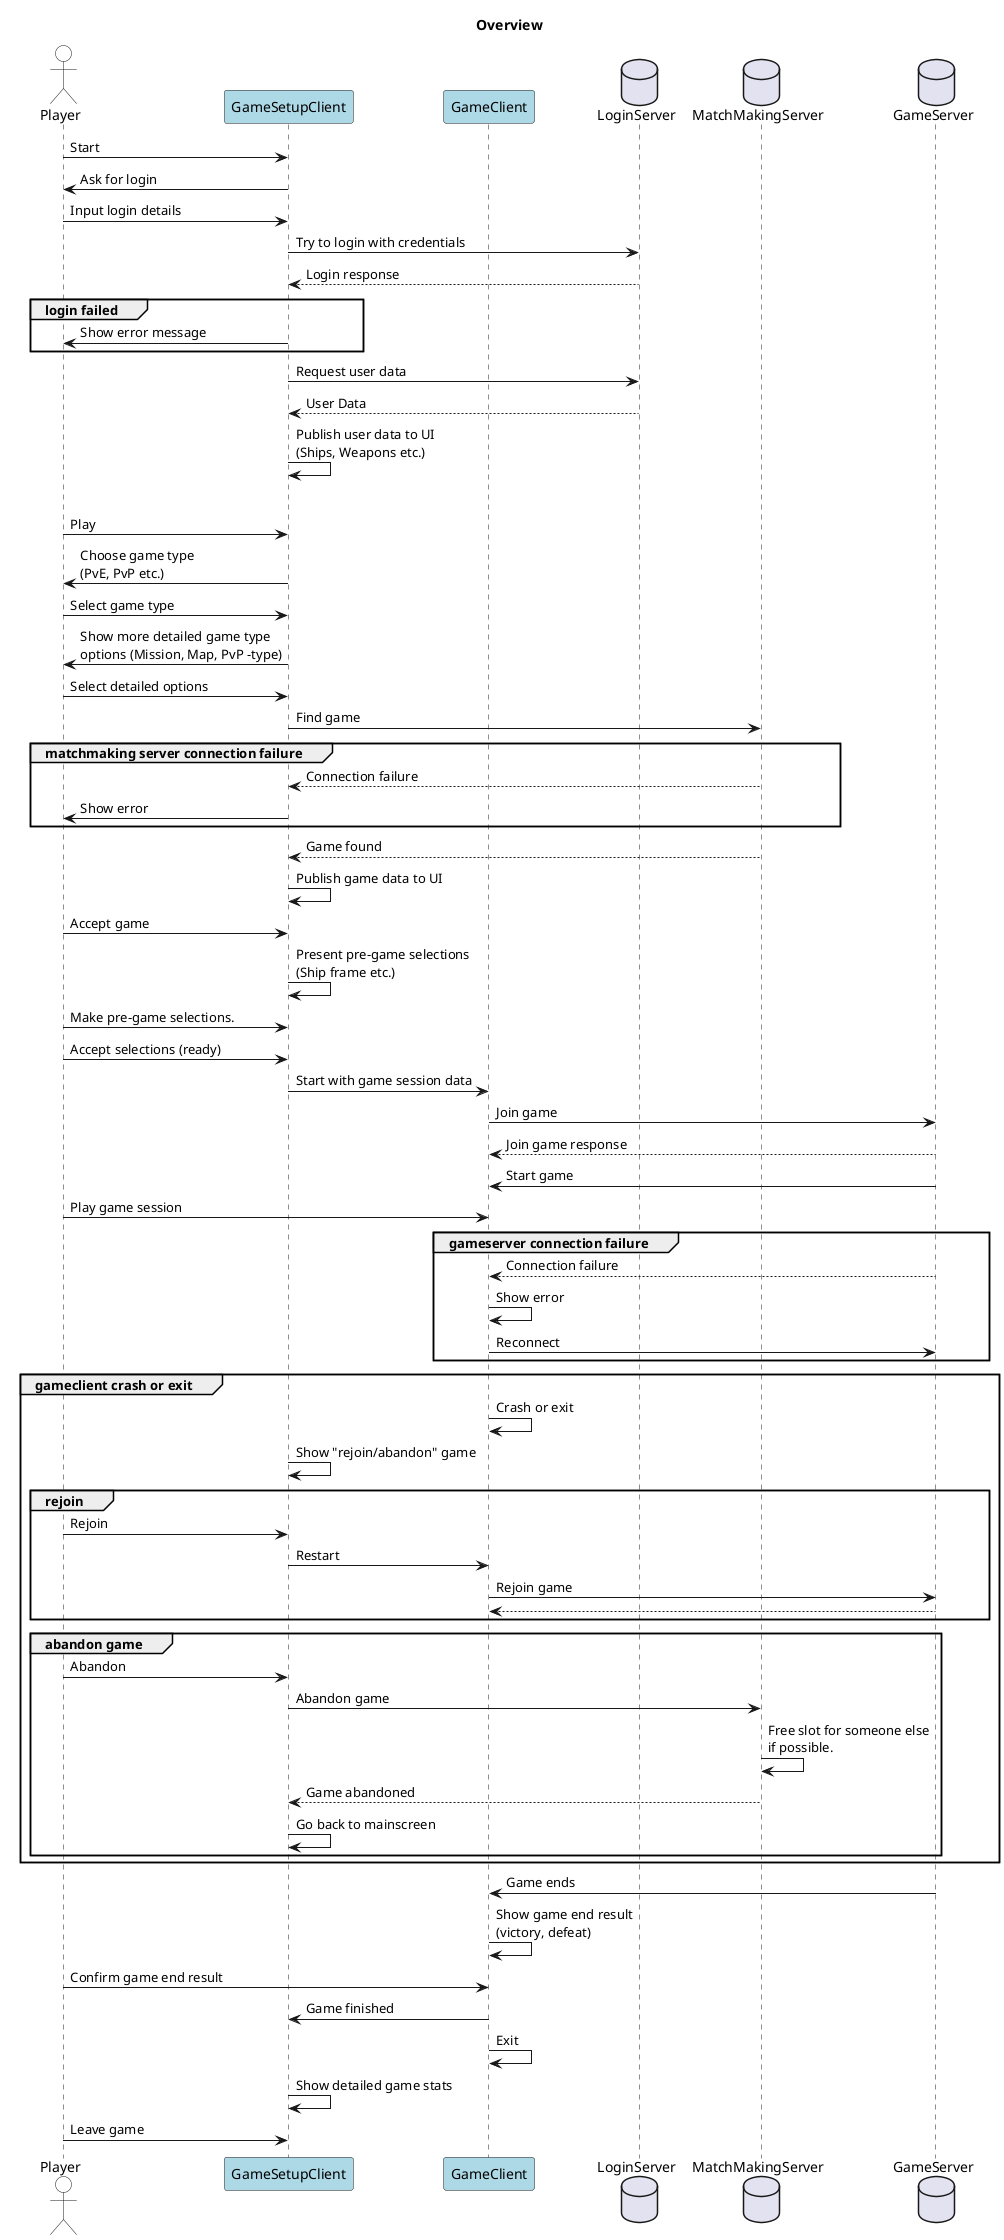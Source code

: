 @startuml
title Overview
actor Player #white
participant GameSetupClient #lightblue
participant GameClient #lightblue
database LoginServer
database MatchMakingServer
database GameServer

Player -> GameSetupClient : Start
GameSetupClient -> Player : Ask for login
Player -> GameSetupClient : Input login details
GameSetupClient -> LoginServer : Try to login with credentials
LoginServer --> GameSetupClient : Login response
group login failed
GameSetupClient -> Player : Show error message
end group
GameSetupClient -> LoginServer : Request user data
LoginServer --> GameSetupClient : User Data
GameSetupClient -> GameSetupClient : Publish user data to UI\n(Ships, Weapons etc.)
group
Player -> GameSetupClient : Play
GameSetupClient -> Player : Choose game type\n(PvE, PvP etc.)
Player -> GameSetupClient : Select game type
GameSetupClient -> Player : Show more detailed game type\noptions (Mission, Map, PvP -type)
Player -> GameSetupClient : Select detailed options
GameSetupClient -> MatchMakingServer : Find game
group matchmaking server connection failure
MatchMakingServer --> GameSetupClient : Connection failure
GameSetupClient -> Player : Show error
end group
MatchMakingServer --> GameSetupClient : Game found
GameSetupClient -> GameSetupClient : Publish game data to UI
Player -> GameSetupClient : Accept game
GameSetupClient -> GameSetupClient : Present pre-game selections\n(Ship frame etc.)
Player -> GameSetupClient : Make pre-game selections.
Player -> GameSetupClient : Accept selections (ready)
GameSetupClient -> GameClient : Start with game session data
GameClient -> GameServer : Join game
GameServer --> GameClient : Join game response
GameServer -> GameClient : Start game
Player -> GameClient : Play game session
group gameserver connection failure
GameServer --> GameClient : Connection failure
GameClient -> GameClient : Show error
GameClient -> GameServer : Reconnect
end group
group gameclient crash or exit
GameClient -> GameClient : Crash or exit
GameSetupClient -> GameSetupClient : Show "rejoin/abandon" game
group rejoin
Player -> GameSetupClient : Rejoin
GameSetupClient -> GameClient : Restart
GameClient -> GameServer : Rejoin game
GameServer --> GameClient
end group
group abandon game
Player -> GameSetupClient : Abandon
GameSetupClient -> MatchMakingServer : Abandon game
MatchMakingServer -> MatchMakingServer : Free slot for someone else\nif possible.
MatchMakingServer --> GameSetupClient : Game abandoned
GameSetupClient -> GameSetupClient : Go back to mainscreen
end group
end group
GameServer -> GameClient : Game ends
GameClient -> GameClient : Show game end result\n(victory, defeat)
Player -> GameClient : Confirm game end result
GameClient -> GameSetupClient : Game finished
GameClient -> GameClient : Exit
GameSetupClient -> GameSetupClient : Show detailed game stats
Player -> GameSetupClient : Leave game
@enduml
